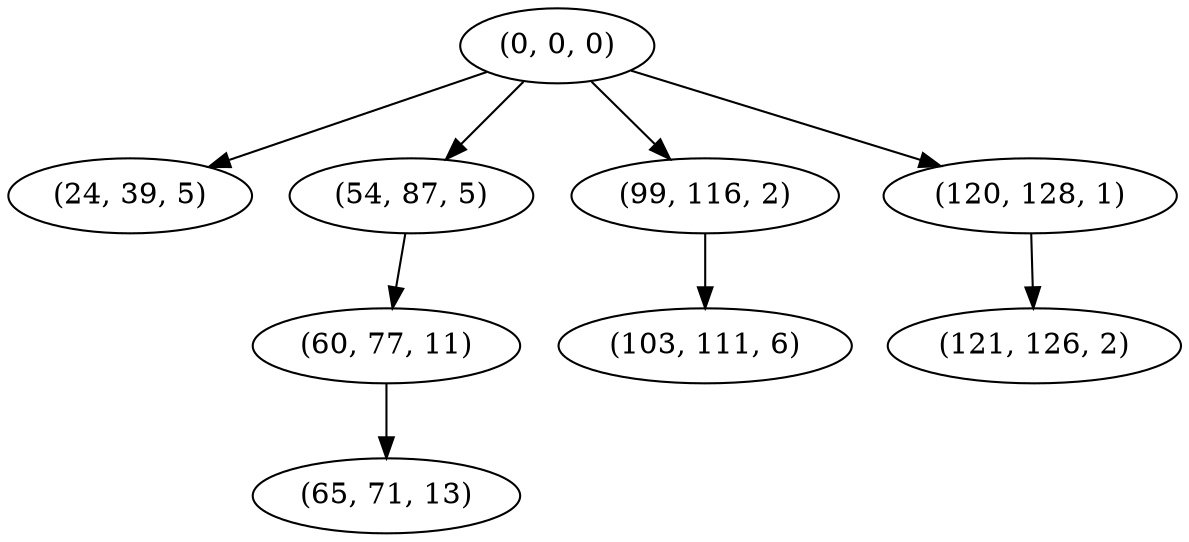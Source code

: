 digraph tree {
    "(0, 0, 0)";
    "(24, 39, 5)";
    "(54, 87, 5)";
    "(60, 77, 11)";
    "(65, 71, 13)";
    "(99, 116, 2)";
    "(103, 111, 6)";
    "(120, 128, 1)";
    "(121, 126, 2)";
    "(0, 0, 0)" -> "(24, 39, 5)";
    "(0, 0, 0)" -> "(54, 87, 5)";
    "(0, 0, 0)" -> "(99, 116, 2)";
    "(0, 0, 0)" -> "(120, 128, 1)";
    "(54, 87, 5)" -> "(60, 77, 11)";
    "(60, 77, 11)" -> "(65, 71, 13)";
    "(99, 116, 2)" -> "(103, 111, 6)";
    "(120, 128, 1)" -> "(121, 126, 2)";
}
